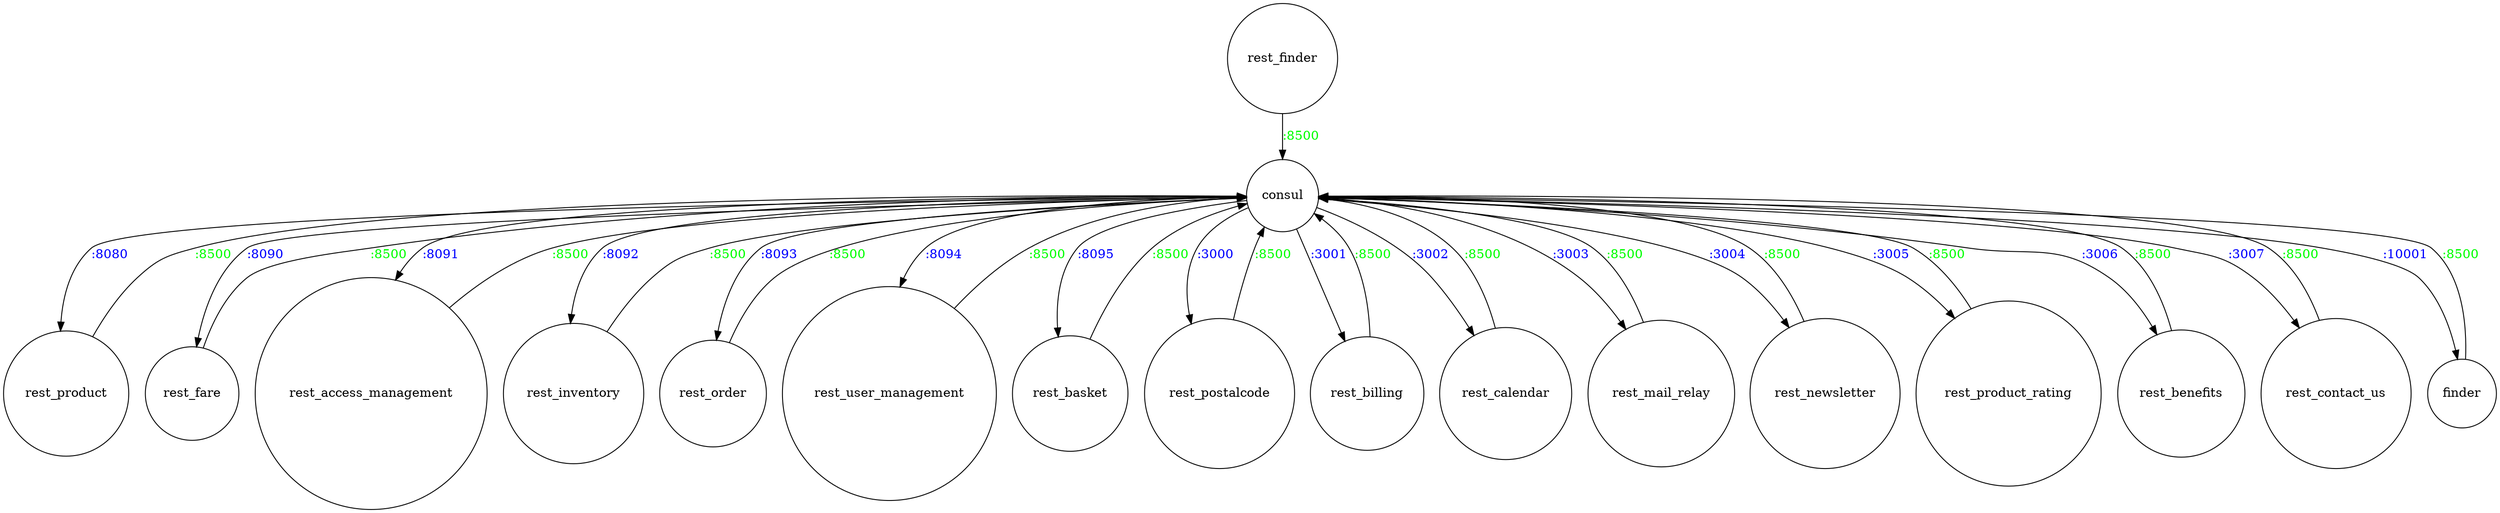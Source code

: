 digraph mcpd_consul {
        node [shape = circle];

        consul -> rest_product [ label = ":8080", fontcolor=blue ]
        consul -> rest_fare [ label = ":8090", fontcolor=blue ]
        consul -> rest_access_management [ label = ":8091", fontcolor=blue ]
        consul -> rest_inventory [ label = ":8092", fontcolor=blue ]
        consul -> rest_order [ label = ":8093", fontcolor=blue ]
        consul -> rest_user_management [ label = ":8094", fontcolor=blue ]
        consul -> rest_basket[ label = ":8095", fontcolor=blue ]
        consul -> rest_postalcode [ label = ":3000", fontcolor=blue ]
        consul -> rest_billing [ label = ":3001", fontcolor=blue ]
        consul -> rest_calendar [ label = ":3002", fontcolor=blue ]
        consul -> rest_mail_relay [ label = ":3003", fontcolor=blue ]
        consul -> rest_newsletter [ label = ":3004", fontcolor=blue ]
        consul -> rest_product_rating [ label = ":3005", fontcolor=blue ]
        consul -> rest_benefits [ label = ":3006", fontcolor=blue ]
        consul -> rest_contact_us [ label = ":3007", fontcolor=blue ]
        consul -> finder [ label = ":10001", fontcolor=blue ]

        rest_product -> consul [ label = ":8500", fontcolor=green ]
        rest_access_management -> consul [ label = ":8500", fontcolor=green ]
        rest_inventory -> consul [ label = ":8500", fontcolor=green ]
        rest_order -> consul [ label = ":8500", fontcolor=green ]
        rest_user_management -> consul [ label = ":8500", fontcolor=green ]
        rest_basket -> consul [ label = ":8500", fontcolor=green ]
        rest_postalcode -> consul [ label = ":8500", fontcolor=green ]
        rest_billing -> consul [ label = ":8500", fontcolor=green ]
        rest_calendar -> consul [ label = ":8500", fontcolor=green ]
        rest_mail_relay -> consul [ label = ":8500", fontcolor=green ]
        rest_newsletter -> consul [ label = ":8500", fontcolor=green ]
        rest_product_rating -> consul [ label = ":8500", fontcolor=green ]
        rest_benefits -> consul [ label = ":8500", fontcolor=green ]
        rest_contact_us -> consul [ label = ":8500", fontcolor=green ]
        rest_finder -> consul [ label = ":8500", fontcolor=green ]
        rest_fare -> consul [ label = ":8500", fontcolor=green ]
        finder -> consul [ label = ":8500", fontcolor=green ]
}
